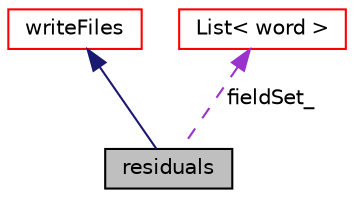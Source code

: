 digraph "residuals"
{
  bgcolor="transparent";
  edge [fontname="Helvetica",fontsize="10",labelfontname="Helvetica",labelfontsize="10"];
  node [fontname="Helvetica",fontsize="10",shape=record];
  Node1 [label="residuals",height=0.2,width=0.4,color="black", fillcolor="grey75", style="filled", fontcolor="black"];
  Node2 -> Node1 [dir="back",color="midnightblue",fontsize="10",style="solid",fontname="Helvetica"];
  Node2 [label="writeFiles",height=0.2,width=0.4,color="red",URL="$a02990.html",tooltip="functionObject base class for writing files "];
  Node3 -> Node1 [dir="back",color="darkorchid3",fontsize="10",style="dashed",label=" fieldSet_" ,fontname="Helvetica"];
  Node3 [label="List\< word \>",height=0.2,width=0.4,color="red",URL="$a01397.html"];
}
